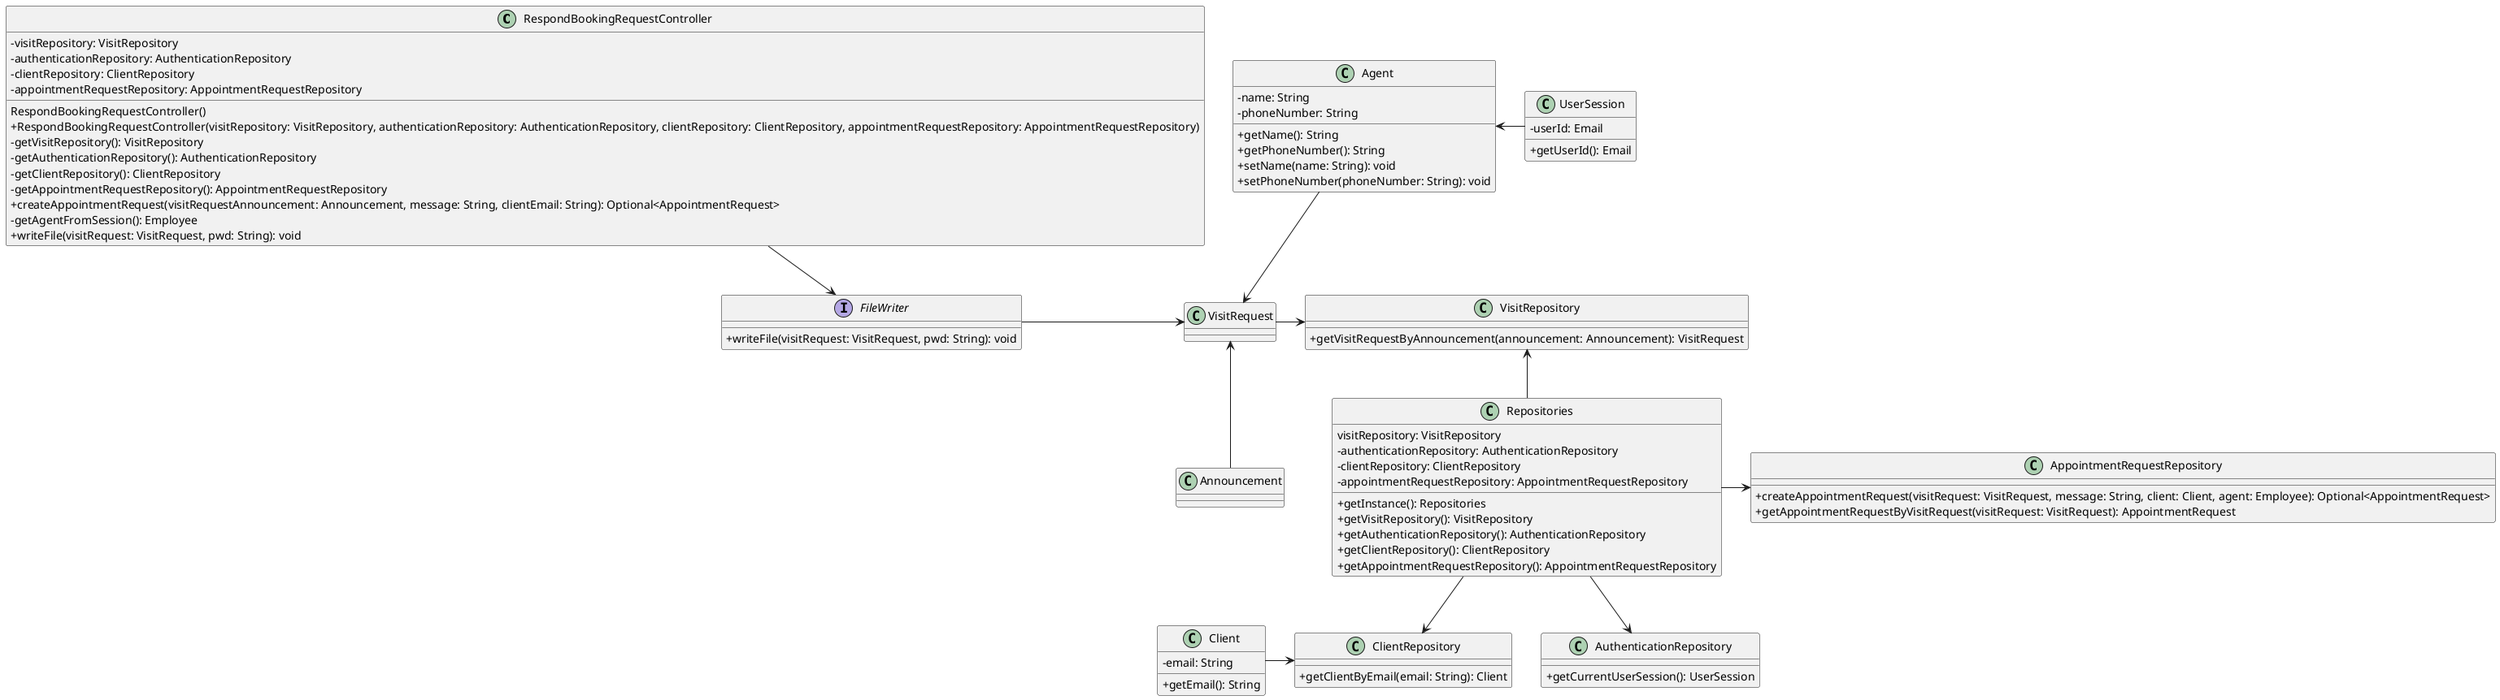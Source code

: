 @startuml
'skinparam monochrome true
skinparam packageStyle rectangle
skinparam shadowing false
skinparam linetype polyline
'skinparam linetype orto

skinparam classAttributeIconSize 0

'left to right direction

class  RespondBookingRequestController {
- visitRepository: VisitRepository
 - authenticationRepository: AuthenticationRepository
 - clientRepository: ClientRepository
 - appointmentRequestRepository: AppointmentRequestRepository
  RespondBookingRequestController()
+ RespondBookingRequestController(visitRepository: VisitRepository, authenticationRepository: AuthenticationRepository, clientRepository: ClientRepository, appointmentRequestRepository: AppointmentRequestRepository)
- getVisitRepository(): VisitRepository
- getAuthenticationRepository(): AuthenticationRepository
- getClientRepository(): ClientRepository
- getAppointmentRequestRepository(): AppointmentRequestRepository
+ createAppointmentRequest(visitRequestAnnouncement: Announcement, message: String, clientEmail: String): Optional<AppointmentRequest>
- getAgentFromSession(): Employee
+ writeFile(visitRequest: VisitRequest, pwd: String): void


}

interface FileWriter  {
+ writeFile(visitRequest: VisitRequest, pwd: String): void
}

class Agent{
- name: String
- phoneNumber: String
+ getName(): String
+ getPhoneNumber(): String
+ setName(name: String): void
+ setPhoneNumber(phoneNumber: String): void

}

class Repositories{
 visitRepository: VisitRepository
 - authenticationRepository: AuthenticationRepository
 - clientRepository: ClientRepository
 - appointmentRequestRepository: AppointmentRequestRepository
+ getInstance(): Repositories
+ getVisitRepository(): VisitRepository
+ getAuthenticationRepository(): AuthenticationRepository
+ getClientRepository(): ClientRepository
+ getAppointmentRequestRepository(): AppointmentRequestRepository
}

 class  VisitRepository  {
+ getVisitRequestByAnnouncement(announcement: Announcement): VisitRequest
 }

 class AuthenticationRepository  {
+ getCurrentUserSession(): UserSession
 }

 class UserSession  {
- userId: Email
+ getUserId(): Email
 }

 class   ClientRepository   {
+ getClientByEmail(email: String): Client
 }

 class  AppointmentRequestRepository  {
+ createAppointmentRequest(visitRequest: VisitRequest, message: String, client: Client, agent: Employee): Optional<AppointmentRequest>
+ getAppointmentRequestByVisitRequest(visitRequest: VisitRequest): AppointmentRequest
 }
 class Announcement  {

 }

 class  VisitRequest    {

 }

class Client{
- email: String
+ getEmail(): String
}

Repositories -u-> VisitRepository
Repositories -d-> AuthenticationRepository
Repositories -d-> ClientRepository
Repositories -r->AppointmentRequestRepository
RespondBookingRequestController -d-> FileWriter
Client -> ClientRepository
FileWriter-> VisitRequest
VisitRequest-> VisitRepository
Announcement -u-> VisitRequest
Agent -d-> VisitRequest
UserSession -l-> Agent


@enduml